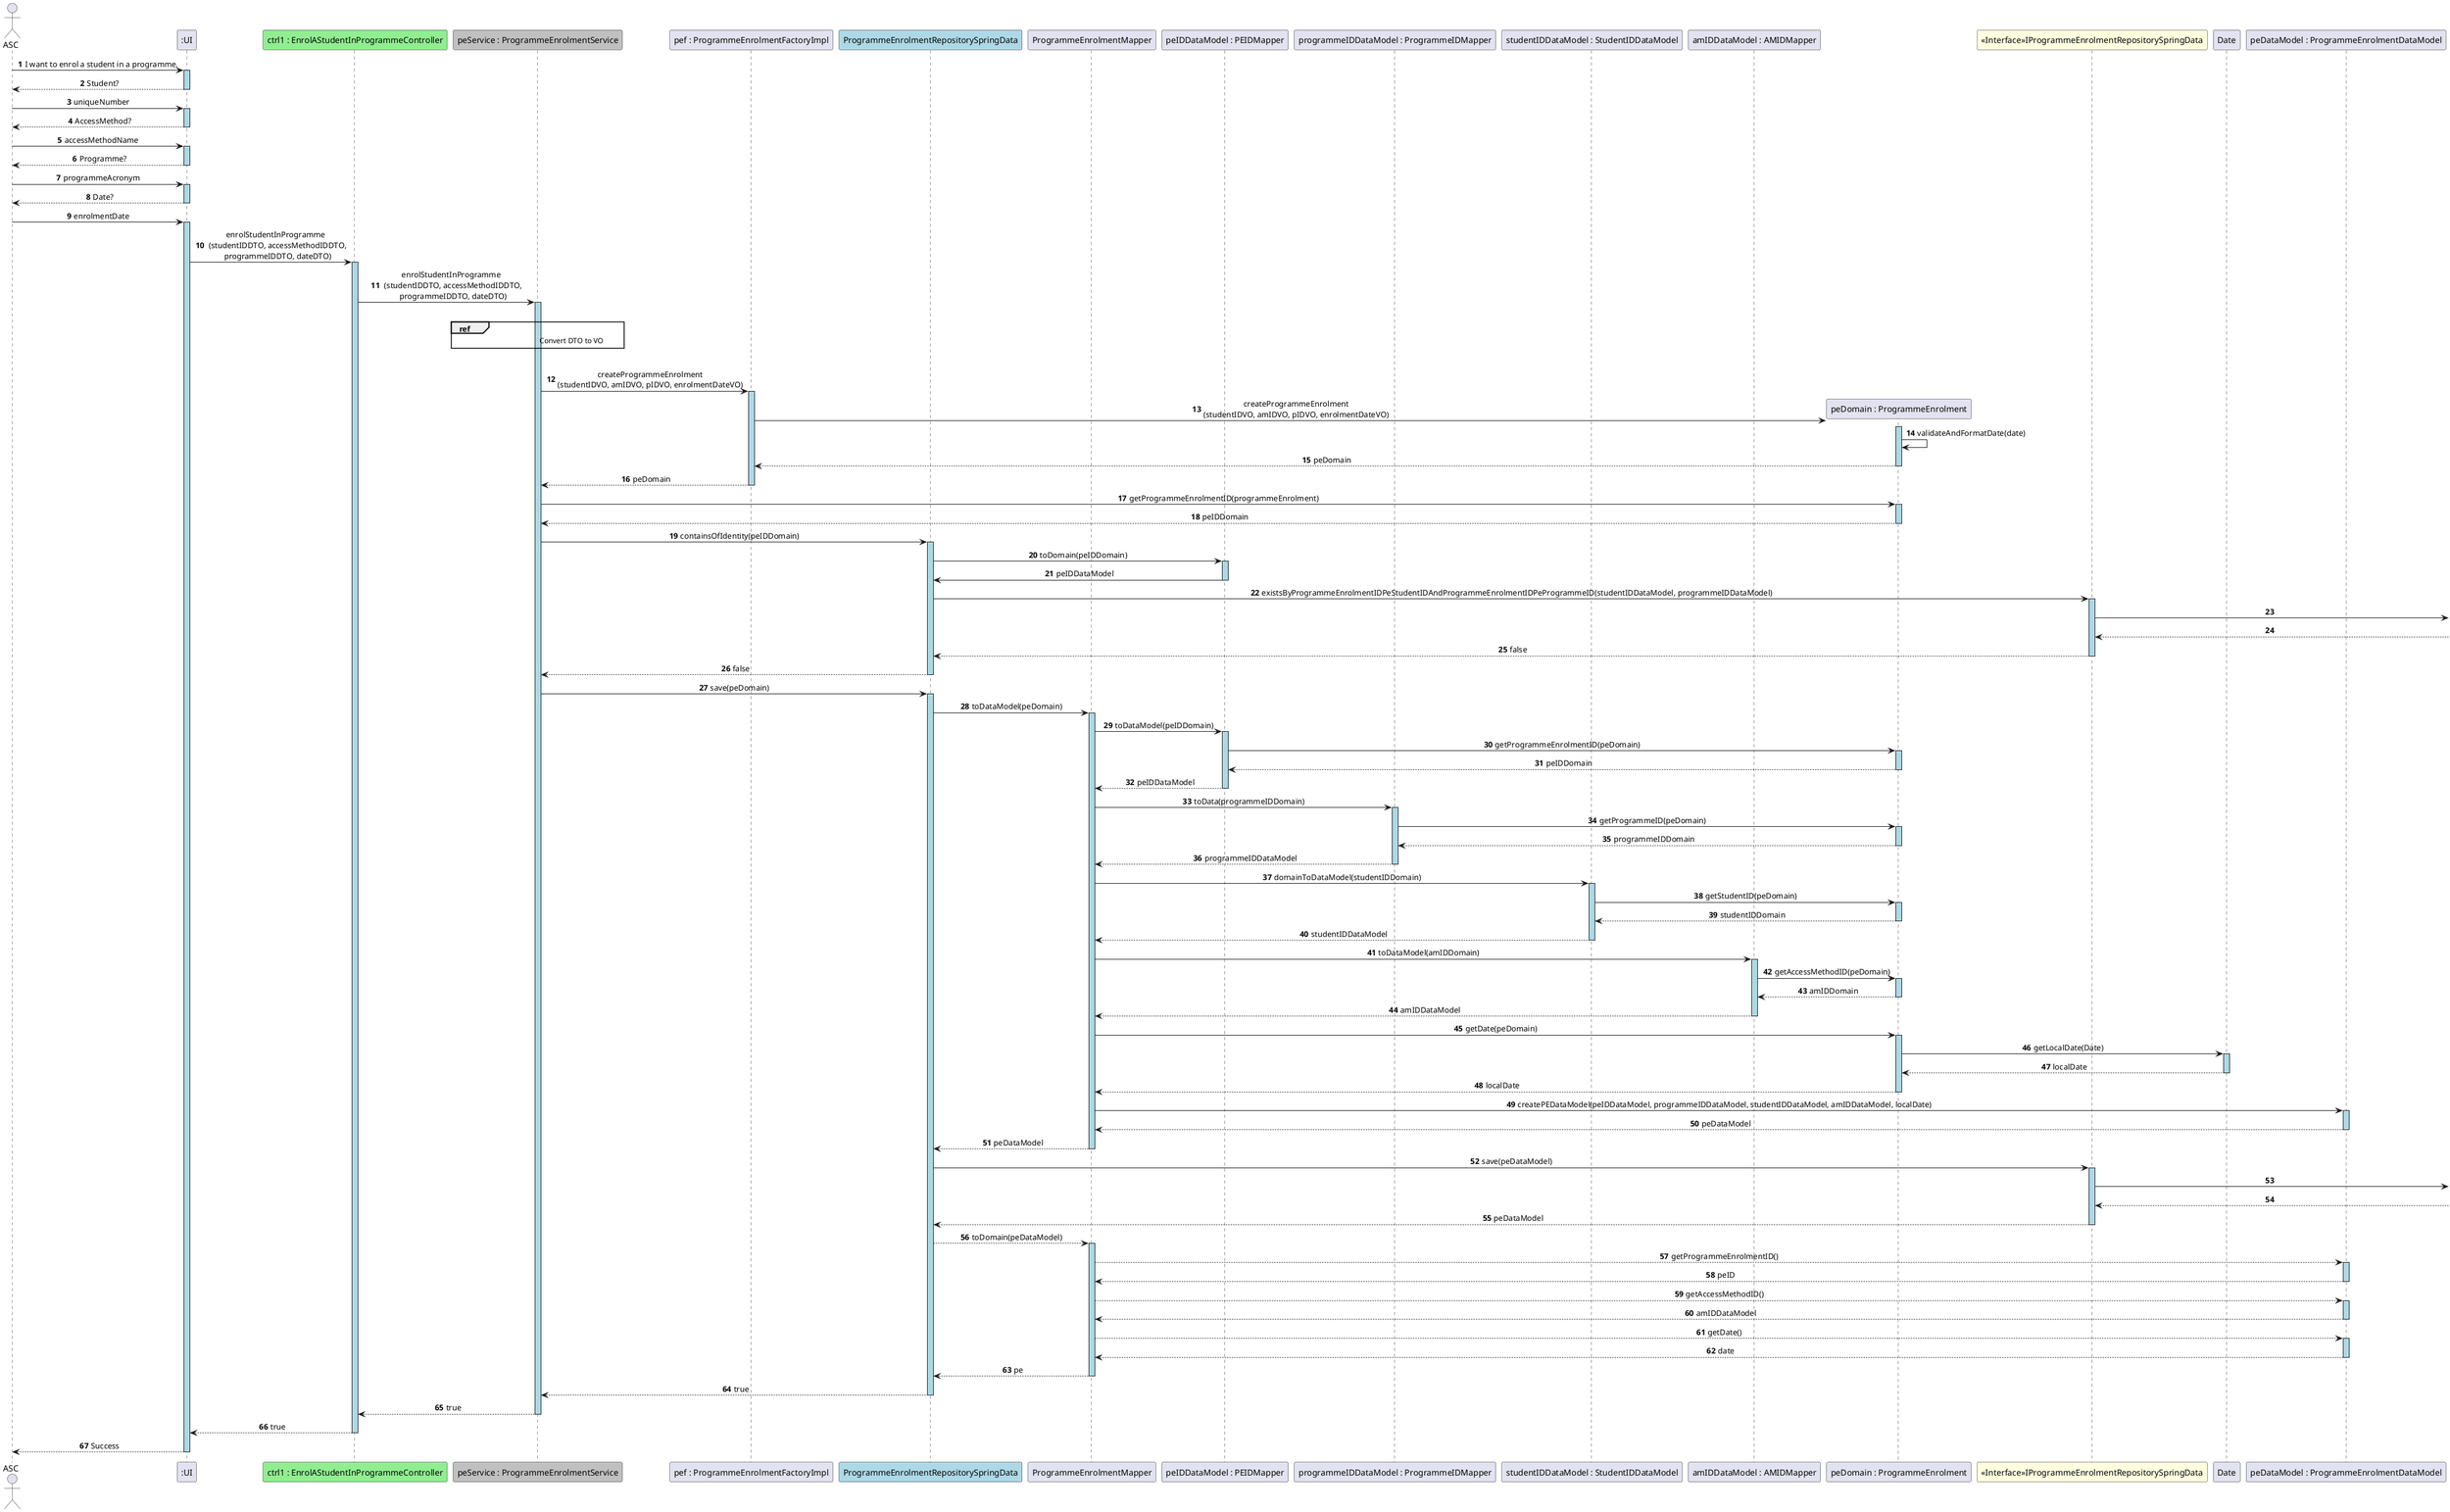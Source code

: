 @startuml
skinparam sequenceMessageAlign center
skinparam sequenceLifeLineBackgroundColor lightblue
autonumber
actor ASC
participant ":UI" as UI
participant "ctrl1 : EnrolAStudentInProgrammeController" as CTRL #lightgreen
participant "peService : ProgrammeEnrolmentService" as PEService #silver
participant "pef : ProgrammeEnrolmentFactoryImpl" as PEFactory
participant "ProgrammeEnrolmentRepositorySpringData" as ProgrammeEnrolmentRepo #lightblue
participant "ProgrammeEnrolmentMapper" as PEMapper
participant "peIDDataModel : PEIDMapper" as PEIDMapper
participant "programmeIDDataModel : ProgrammeIDMapper" as ProgrammeIDMapper
participant "studentIDDataModel : StudentIDDataModel" as StudentIDMapper
participant "amIDDataModel : AMIDMapper" as AMIDMapper
participant "peDomain : ProgrammeEnrolment" as ProgrammeEnrolment
participant "<<Interface>>IProgrammeEnrolmentRepositorySpringData" as IPERepoSpringData #lightyellow
participant Date
participant "peDataModel : ProgrammeEnrolmentDataModel" as PEDataModel


ASC -> UI : I want to enrol a student in a programme.
activate UI
UI --> ASC : Student?
deactivate UI
ASC -> UI : uniqueNumber
activate UI
UI --> ASC : AccessMethod?
deactivate UI
ASC -> UI : accessMethodName
activate UI
UI --> ASC : Programme?
deactivate UI
ASC -> UI : programmeAcronym
activate UI
UI --> ASC : Date?
deactivate UI
ASC -> UI : enrolmentDate
activate UI
UI -> CTRL : enrolStudentInProgramme \n (studentIDDTO, accessMethodIDDTO,\n programmeIDDTO, dateDTO)
activate CTRL
CTRL -> PEService : enrolStudentInProgramme \n (studentIDDTO, accessMethodIDDTO,\n programmeIDDTO, dateDTO)
activate PEService
|||
ref over PEService
    \t \t \t \t \t Convert DTO to VO \t
end ref
|||

PEService -> PEFactory: createProgrammeEnrolment\n(studentIDVO, amIDVO, pIDVO, enrolmentDateVO)
activate PEFactory
PEFactory -> ProgrammeEnrolment**: createProgrammeEnrolment\n(studentIDVO, amIDVO, pIDVO, enrolmentDateVO)

activate ProgrammeEnrolment
ProgrammeEnrolment -> ProgrammeEnrolment : validateAndFormatDate(date)
ProgrammeEnrolment --> PEFactory: peDomain
deactivate ProgrammeEnrolment

PEFactory --> PEService: peDomain
deactivate PEFactory

PEService -> ProgrammeEnrolment : getProgrammeEnrolmentID(programmeEnrolment)
activate ProgrammeEnrolment
ProgrammeEnrolment --> PEService : peIDDomain
deactivate ProgrammeEnrolment

PEService -> ProgrammeEnrolmentRepo : containsOfIdentity(peIDDomain)
activate ProgrammeEnrolmentRepo
ProgrammeEnrolmentRepo -> PEIDMapper : toDomain(peIDDomain)
activate PEIDMapper
PEIDMapper -> ProgrammeEnrolmentRepo : peIDDataModel
deactivate PEIDMapper
ProgrammeEnrolmentRepo -> IPERepoSpringData : existsByProgrammeEnrolmentIDPeStudentIDAndProgrammeEnrolmentIDPeProgrammeID(studentIDDataModel, programmeIDDataModel)
activate IPERepoSpringData
IPERepoSpringData ->
IPERepoSpringData <--
ProgrammeEnrolmentRepo <-- IPERepoSpringData : false
deactivate IPERepoSpringData
PEService <-- ProgrammeEnrolmentRepo : false
deactivate ProgrammeEnrolmentRepo

PEService -> ProgrammeEnrolmentRepo : save(peDomain)
activate ProgrammeEnrolmentRepo

ProgrammeEnrolmentRepo -> PEMapper : toDataModel(peDomain)
activate PEMapper
PEMapper -> PEIDMapper : toDataModel(peIDDomain)
activate PEIDMapper
PEIDMapper -> ProgrammeEnrolment : getProgrammeEnrolmentID(peDomain)
activate ProgrammeEnrolment
ProgrammeEnrolment --> PEIDMapper : peIDDomain
deactivate ProgrammeEnrolment
PEIDMapper --> PEMapper : peIDDataModel
deactivate PEIDMapper

PEMapper -> ProgrammeIDMapper : toData(programmeIDDomain)
activate ProgrammeIDMapper
ProgrammeIDMapper -> ProgrammeEnrolment : getProgrammeID(peDomain)
activate ProgrammeEnrolment
ProgrammeEnrolment --> ProgrammeIDMapper : programmeIDDomain
deactivate ProgrammeEnrolment
ProgrammeIDMapper --> PEMapper : programmeIDDataModel
deactivate ProgrammeIDMapper

PEMapper -> StudentIDMapper : domainToDataModel(studentIDDomain)
activate StudentIDMapper
StudentIDMapper -> ProgrammeEnrolment : getStudentID(peDomain)
activate ProgrammeEnrolment
ProgrammeEnrolment --> StudentIDMapper : studentIDDomain
deactivate ProgrammeEnrolment
StudentIDMapper --> PEMapper : studentIDDataModel
deactivate StudentIDMapper

PEMapper -> AMIDMapper : toDataModel(amIDDomain)
activate AMIDMapper
AMIDMapper -> ProgrammeEnrolment : getAccessMethodID(peDomain)
activate ProgrammeEnrolment
ProgrammeEnrolment --> AMIDMapper : amIDDomain
deactivate ProgrammeEnrolment
AMIDMapper --> PEMapper : amIDDataModel
deactivate AMIDMapper

PEMapper -> ProgrammeEnrolment : getDate(peDomain)
activate ProgrammeEnrolment
ProgrammeEnrolment -> Date : getLocalDate(Date)
activate Date
Date --> ProgrammeEnrolment : localDate
deactivate Date
ProgrammeEnrolment --> PEMapper : localDate
deactivate ProgrammeEnrolment

PEMapper -> PEDataModel : createPEDataModel(peIDDataModel, programmeIDDataModel, studentIDDataModel, amIDDataModel, localDate)
activate PEDataModel
PEDataModel --> PEMapper : peDataModel
deactivate PEDataModel
PEMapper --> ProgrammeEnrolmentRepo : peDataModel
deactivate PEMapper

ProgrammeEnrolmentRepo -> IPERepoSpringData : save(peDataModel)
activate IPERepoSpringData
IPERepoSpringData ->
IPERepoSpringData <--
IPERepoSpringData --> ProgrammeEnrolmentRepo : peDataModel
deactivate IPERepoSpringData

ProgrammeEnrolmentRepo --> PEMapper : toDomain(peDataModel)
activate PEMapper

PEMapper --> PEDataModel : getProgrammeEnrolmentID()
activate PEDataModel
PEDataModel --> PEMapper : peID
deactivate PEDataModel

PEMapper --> PEDataModel : getAccessMethodID()
activate PEDataModel
PEDataModel --> PEMapper : amIDDataModel
deactivate PEDataModel

PEMapper --> PEDataModel : getDate()
activate PEDataModel
PEDataModel --> PEMapper : date
deactivate PEDataModel

PEMapper --> ProgrammeEnrolmentRepo : pe
deactivate PEMapper

ProgrammeEnrolmentRepo --> PEService: true
deactivate ProgrammeEnrolmentRepo

PEService --> CTRL : true
deactivate PEService

CTRL --> UI : true
deactivate CTRL
UI --> ASC : Success
deactivate UI
Deactivate IPERepoSpringData

@enduml